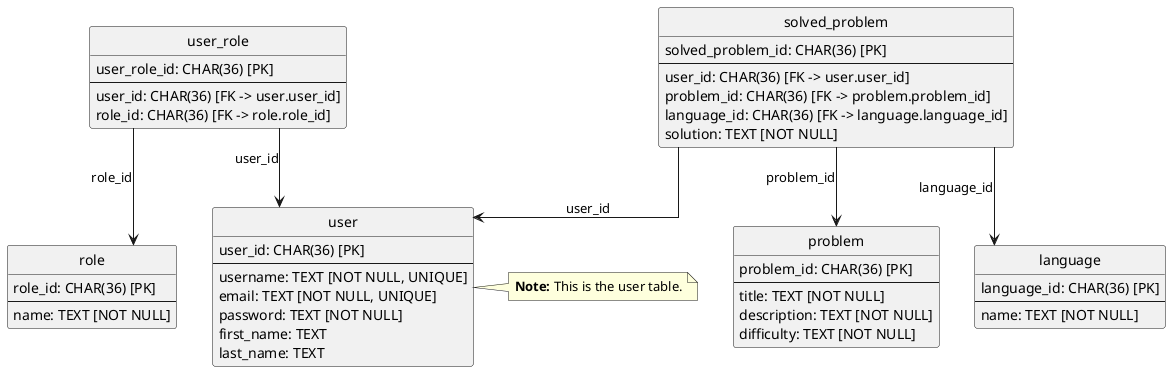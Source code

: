 @startuml

' configuration
hide circle
skinparam linetype ortho

' user table
entity "user" as user {
  user_id: CHAR(36) [PK]
  --
  username: TEXT [NOT NULL, UNIQUE]
  email: TEXT [NOT NULL, UNIQUE]
  password: TEXT [NOT NULL]
  first_name: TEXT
  last_name: TEXT
}
note right of user
<b>Note:</b> This is the user table.
end note

' role table
entity "role" as role {
  role_id: CHAR(36) [PK]
  --
  name: TEXT [NOT NULL]
}

' user_role table
entity "user_role" as user_role {
  user_role_id: CHAR(36) [PK]
  --
  user_id: CHAR(36) [FK -> user.user_id]
  role_id: CHAR(36) [FK -> role.role_id]
}

' problem table
entity "problem" as problem {
  problem_id: CHAR(36) [PK]
  --
  title: TEXT [NOT NULL]
  description: TEXT [NOT NULL]
  difficulty: TEXT [NOT NULL]
}

' solved_problem table
entity "solved_problem" as solved_problem {
  solved_problem_id: CHAR(36) [PK]
  --
  user_id: CHAR(36) [FK -> user.user_id]
  problem_id: CHAR(36) [FK -> problem.problem_id]
  language_id: CHAR(36) [FK -> language.language_id]
  solution: TEXT [NOT NULL]
}

' language table
entity "language" as language {
  language_id: CHAR(36) [PK]
  --
  name: TEXT [NOT NULL]
}

' relationships
user_role --> user : "user_id"
user_role --> role : "role_id"
solved_problem --> user : "user_id"
solved_problem --> problem : "problem_id"
solved_problem --> language : "language_id"

@enduml
